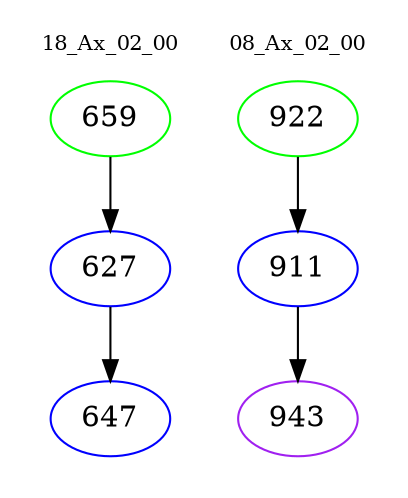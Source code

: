 digraph{
subgraph cluster_0 {
color = white
label = "18_Ax_02_00";
fontsize=10;
T0_659 [label="659", color="green"]
T0_659 -> T0_627 [color="black"]
T0_627 [label="627", color="blue"]
T0_627 -> T0_647 [color="black"]
T0_647 [label="647", color="blue"]
}
subgraph cluster_1 {
color = white
label = "08_Ax_02_00";
fontsize=10;
T1_922 [label="922", color="green"]
T1_922 -> T1_911 [color="black"]
T1_911 [label="911", color="blue"]
T1_911 -> T1_943 [color="black"]
T1_943 [label="943", color="purple"]
}
}
